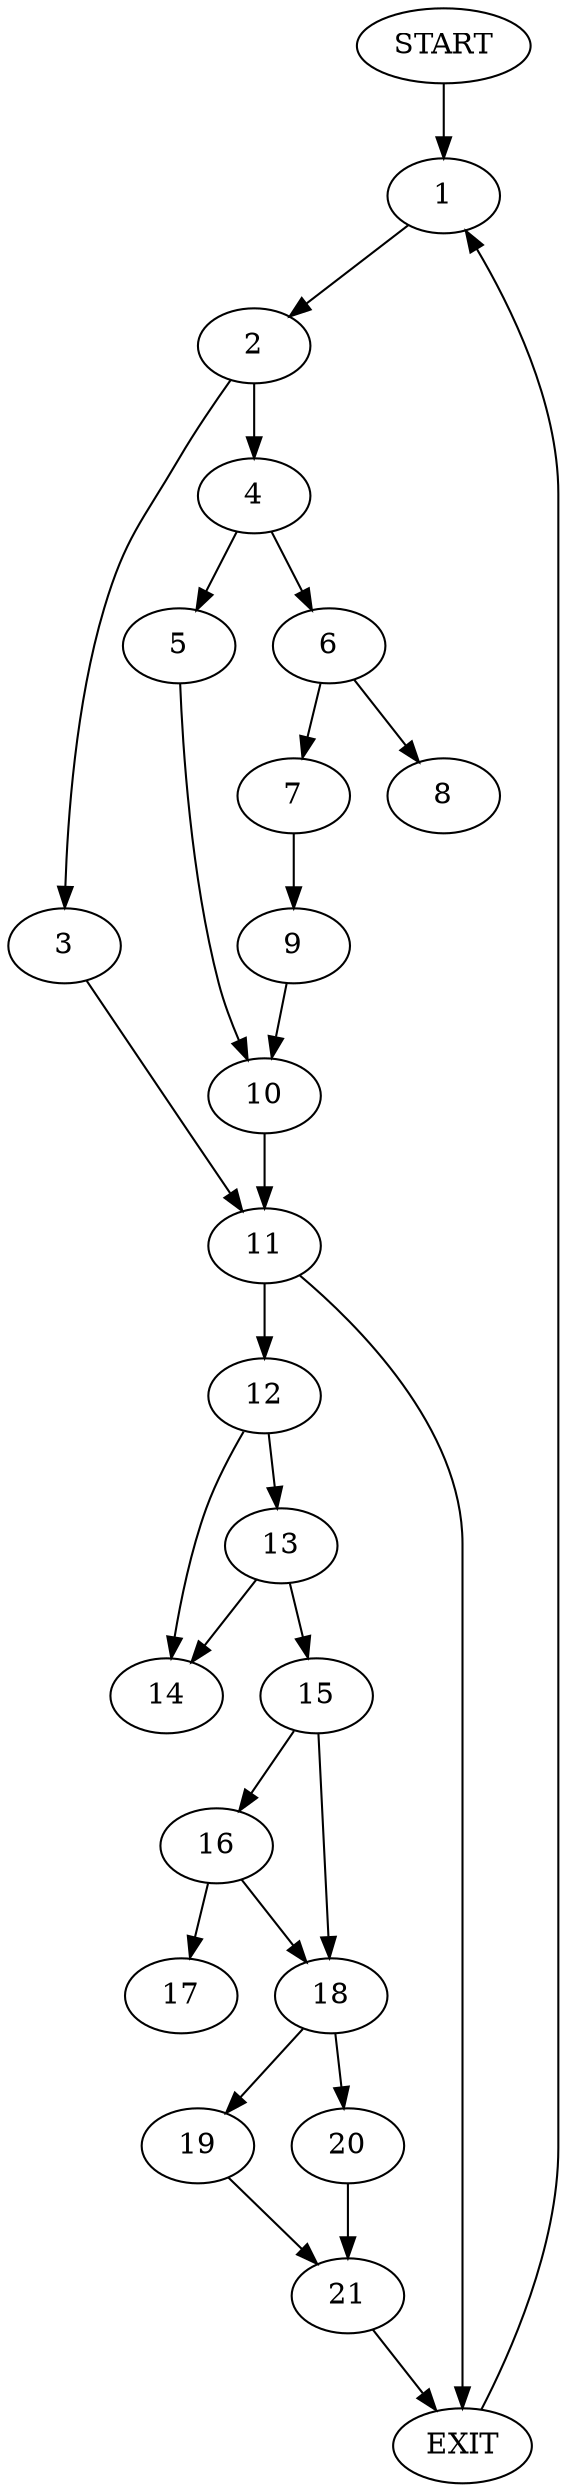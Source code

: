 digraph { 
0 [label="START"];
1;
2;
3;
4;
5;
6;
7;
8;
9;
10;
11;
12;
13;
14;
15;
16;
17;
18;
19;
20;
21;
22[label="EXIT"];
0 -> 1;
1 -> 2;
2 -> 3;
2 -> 4;
3 -> 11;
4 -> 5;
4 -> 6;
5 -> 10;
6 -> 7;
6 -> 8;
7 -> 9;
9 -> 10;
10 -> 11;
11 -> 12;
11 -> 22;
12 -> 13;
12 -> 14;
13 -> 15;
13 -> 14;
15 -> 16;
15 -> 18;
16 -> 17;
16 -> 18;
18 -> 19;
18 -> 20;
19 -> 21;
20 -> 21;
21 -> 22;
22 -> 1;
}